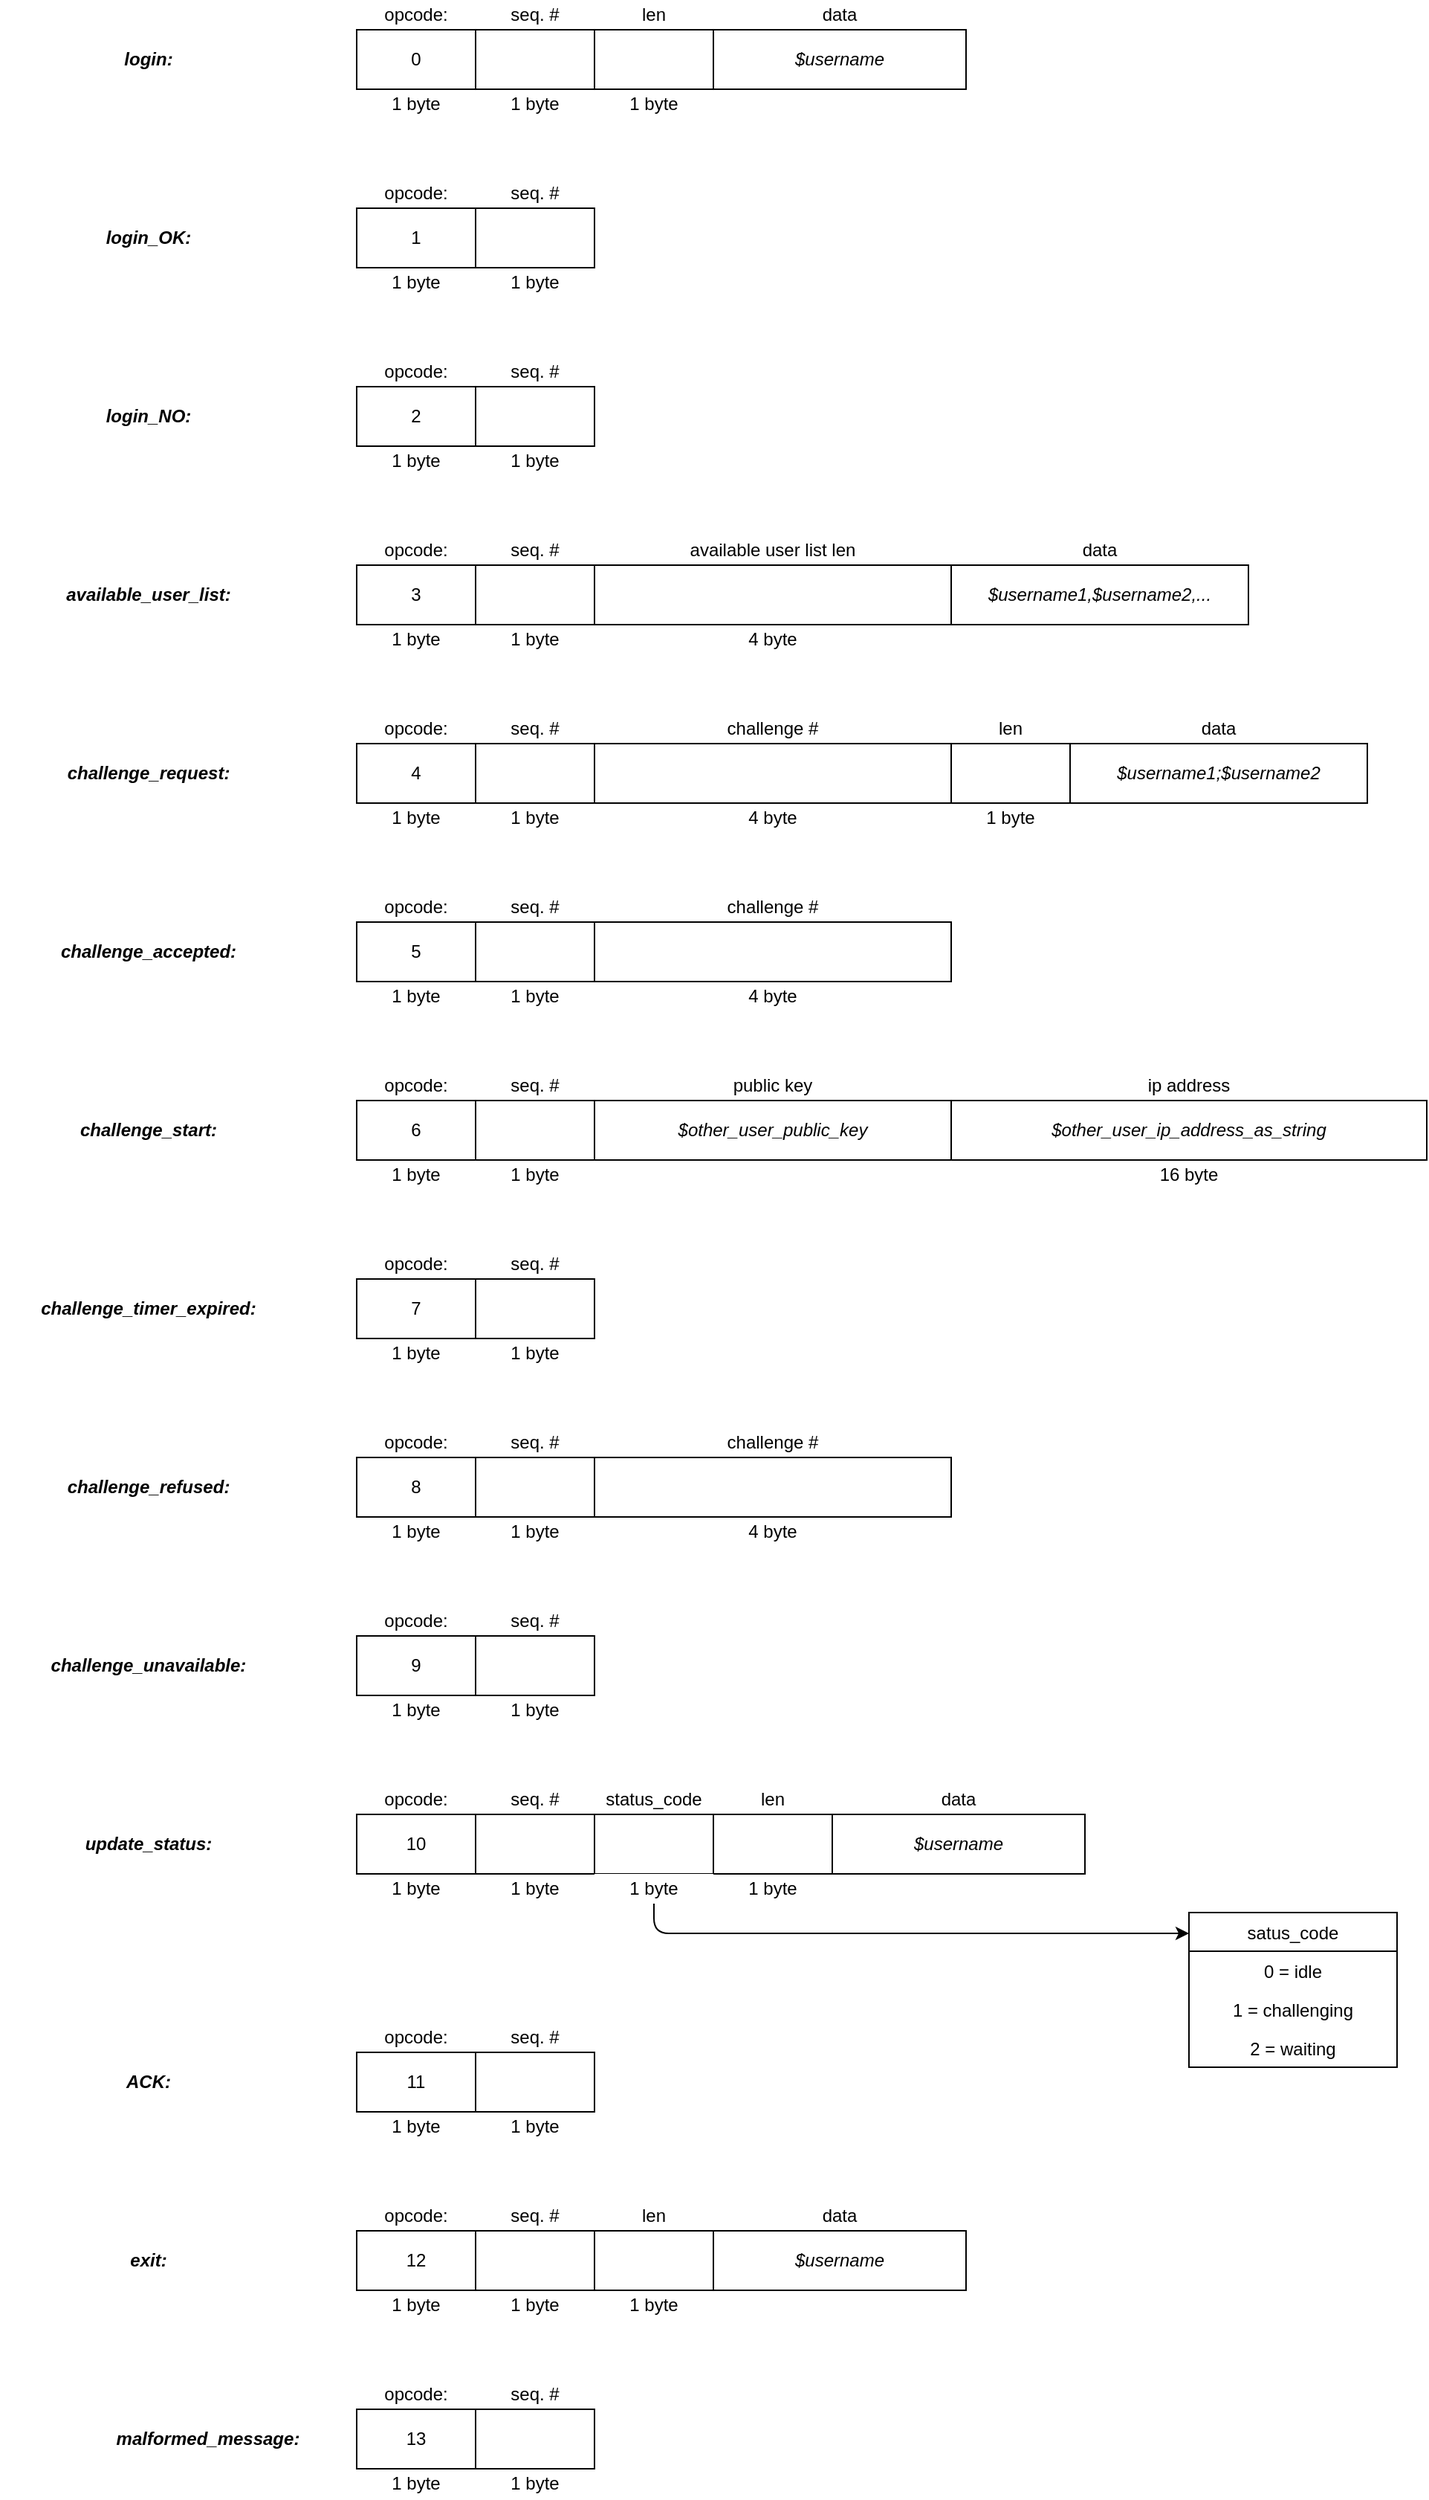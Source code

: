 <mxfile version="13.0.8" type="device"><diagram id="CCz6Jtgrd6yBdg9yYhOi" name="Page-1"><mxGraphModel dx="1997" dy="696" grid="1" gridSize="10" guides="1" tooltips="1" connect="1" arrows="1" fold="1" page="1" pageScale="1" pageWidth="827" pageHeight="1169" math="0" shadow="0"><root><mxCell id="0"/><mxCell id="1" parent="0"/><mxCell id="2hZfPi2KIrLaFZIVcfu8-1" value="&lt;b&gt;&lt;i&gt;login:&lt;/i&gt;&lt;/b&gt;" style="text;html=1;strokeColor=none;fillColor=none;align=center;verticalAlign=middle;whiteSpace=wrap;rounded=0;" vertex="1" parent="1"><mxGeometry x="-40" y="50" width="200" height="20" as="geometry"/></mxCell><mxCell id="2hZfPi2KIrLaFZIVcfu8-3" value="0" style="rounded=0;whiteSpace=wrap;html=1;" vertex="1" parent="1"><mxGeometry x="200" y="40" width="80" height="40" as="geometry"/></mxCell><mxCell id="2hZfPi2KIrLaFZIVcfu8-4" value="opcode:" style="text;html=1;strokeColor=none;fillColor=none;align=center;verticalAlign=middle;whiteSpace=wrap;rounded=0;" vertex="1" parent="1"><mxGeometry x="200" y="20" width="80" height="20" as="geometry"/></mxCell><mxCell id="2hZfPi2KIrLaFZIVcfu8-5" value="1 byte" style="text;html=1;strokeColor=none;fillColor=none;align=center;verticalAlign=middle;whiteSpace=wrap;rounded=0;" vertex="1" parent="1"><mxGeometry x="200" y="80" width="80" height="20" as="geometry"/></mxCell><mxCell id="2hZfPi2KIrLaFZIVcfu8-6" value="" style="rounded=0;whiteSpace=wrap;html=1;" vertex="1" parent="1"><mxGeometry x="280" y="40" width="80" height="40" as="geometry"/></mxCell><mxCell id="2hZfPi2KIrLaFZIVcfu8-7" value="seq. #" style="text;html=1;strokeColor=none;fillColor=none;align=center;verticalAlign=middle;whiteSpace=wrap;rounded=0;" vertex="1" parent="1"><mxGeometry x="280" y="20" width="80" height="20" as="geometry"/></mxCell><mxCell id="2hZfPi2KIrLaFZIVcfu8-8" value="1 byte" style="text;html=1;strokeColor=none;fillColor=none;align=center;verticalAlign=middle;whiteSpace=wrap;rounded=0;" vertex="1" parent="1"><mxGeometry x="280" y="80" width="80" height="20" as="geometry"/></mxCell><mxCell id="2hZfPi2KIrLaFZIVcfu8-9" value="" style="rounded=0;whiteSpace=wrap;html=1;" vertex="1" parent="1"><mxGeometry x="360" y="40" width="80" height="40" as="geometry"/></mxCell><mxCell id="2hZfPi2KIrLaFZIVcfu8-10" value="len" style="text;html=1;strokeColor=none;fillColor=none;align=center;verticalAlign=middle;whiteSpace=wrap;rounded=0;" vertex="1" parent="1"><mxGeometry x="360" y="20" width="80" height="20" as="geometry"/></mxCell><mxCell id="2hZfPi2KIrLaFZIVcfu8-11" value="1 byte" style="text;html=1;strokeColor=none;fillColor=none;align=center;verticalAlign=middle;whiteSpace=wrap;rounded=0;" vertex="1" parent="1"><mxGeometry x="360" y="80" width="80" height="20" as="geometry"/></mxCell><mxCell id="2hZfPi2KIrLaFZIVcfu8-12" value="&lt;i&gt;$username&lt;/i&gt;" style="rounded=0;whiteSpace=wrap;html=1;" vertex="1" parent="1"><mxGeometry x="440" y="40" width="170" height="40" as="geometry"/></mxCell><mxCell id="2hZfPi2KIrLaFZIVcfu8-13" value="data" style="text;html=1;strokeColor=none;fillColor=none;align=center;verticalAlign=middle;whiteSpace=wrap;rounded=0;" vertex="1" parent="1"><mxGeometry x="440" y="20" width="170" height="20" as="geometry"/></mxCell><mxCell id="2hZfPi2KIrLaFZIVcfu8-14" value="&lt;b&gt;&lt;i&gt;login_OK:&lt;/i&gt;&lt;/b&gt;" style="text;html=1;strokeColor=none;fillColor=none;align=center;verticalAlign=middle;whiteSpace=wrap;rounded=0;" vertex="1" parent="1"><mxGeometry x="-40" y="170" width="200" height="20" as="geometry"/></mxCell><mxCell id="2hZfPi2KIrLaFZIVcfu8-16" value="opcode:" style="text;html=1;strokeColor=none;fillColor=none;align=center;verticalAlign=middle;whiteSpace=wrap;rounded=0;" vertex="1" parent="1"><mxGeometry x="200" y="140" width="80" height="20" as="geometry"/></mxCell><mxCell id="2hZfPi2KIrLaFZIVcfu8-17" value="1" style="rounded=0;whiteSpace=wrap;html=1;" vertex="1" parent="1"><mxGeometry x="200" y="160" width="80" height="40" as="geometry"/></mxCell><mxCell id="2hZfPi2KIrLaFZIVcfu8-18" value="1 byte" style="text;html=1;strokeColor=none;fillColor=none;align=center;verticalAlign=middle;whiteSpace=wrap;rounded=0;" vertex="1" parent="1"><mxGeometry x="200" y="200" width="80" height="20" as="geometry"/></mxCell><mxCell id="2hZfPi2KIrLaFZIVcfu8-19" value="seq. #" style="text;html=1;strokeColor=none;fillColor=none;align=center;verticalAlign=middle;whiteSpace=wrap;rounded=0;" vertex="1" parent="1"><mxGeometry x="280" y="140" width="80" height="20" as="geometry"/></mxCell><mxCell id="2hZfPi2KIrLaFZIVcfu8-20" value="" style="rounded=0;whiteSpace=wrap;html=1;" vertex="1" parent="1"><mxGeometry x="280" y="160" width="80" height="40" as="geometry"/></mxCell><mxCell id="2hZfPi2KIrLaFZIVcfu8-21" value="1 byte" style="text;html=1;strokeColor=none;fillColor=none;align=center;verticalAlign=middle;whiteSpace=wrap;rounded=0;" vertex="1" parent="1"><mxGeometry x="280" y="200" width="80" height="20" as="geometry"/></mxCell><mxCell id="2hZfPi2KIrLaFZIVcfu8-22" value="&lt;b&gt;&lt;i&gt;login_NO:&lt;/i&gt;&lt;/b&gt;" style="text;html=1;strokeColor=none;fillColor=none;align=center;verticalAlign=middle;whiteSpace=wrap;rounded=0;" vertex="1" parent="1"><mxGeometry x="-40" y="290" width="200" height="20" as="geometry"/></mxCell><mxCell id="2hZfPi2KIrLaFZIVcfu8-23" value="opcode:" style="text;html=1;strokeColor=none;fillColor=none;align=center;verticalAlign=middle;whiteSpace=wrap;rounded=0;" vertex="1" parent="1"><mxGeometry x="200" y="260" width="80" height="20" as="geometry"/></mxCell><mxCell id="2hZfPi2KIrLaFZIVcfu8-24" value="2" style="rounded=0;whiteSpace=wrap;html=1;" vertex="1" parent="1"><mxGeometry x="200" y="280" width="80" height="40" as="geometry"/></mxCell><mxCell id="2hZfPi2KIrLaFZIVcfu8-25" value="1 byte" style="text;html=1;strokeColor=none;fillColor=none;align=center;verticalAlign=middle;whiteSpace=wrap;rounded=0;" vertex="1" parent="1"><mxGeometry x="200" y="320" width="80" height="20" as="geometry"/></mxCell><mxCell id="2hZfPi2KIrLaFZIVcfu8-26" value="seq. #" style="text;html=1;strokeColor=none;fillColor=none;align=center;verticalAlign=middle;whiteSpace=wrap;rounded=0;" vertex="1" parent="1"><mxGeometry x="280" y="260" width="80" height="20" as="geometry"/></mxCell><mxCell id="2hZfPi2KIrLaFZIVcfu8-27" value="" style="rounded=0;whiteSpace=wrap;html=1;" vertex="1" parent="1"><mxGeometry x="280" y="280" width="80" height="40" as="geometry"/></mxCell><mxCell id="2hZfPi2KIrLaFZIVcfu8-28" value="1 byte" style="text;html=1;strokeColor=none;fillColor=none;align=center;verticalAlign=middle;whiteSpace=wrap;rounded=0;" vertex="1" parent="1"><mxGeometry x="280" y="320" width="80" height="20" as="geometry"/></mxCell><mxCell id="2hZfPi2KIrLaFZIVcfu8-29" value="&lt;b&gt;&lt;i&gt;available_user_list:&lt;/i&gt;&lt;/b&gt;" style="text;html=1;strokeColor=none;fillColor=none;align=center;verticalAlign=middle;whiteSpace=wrap;rounded=0;" vertex="1" parent="1"><mxGeometry x="-40" y="410" width="200" height="20" as="geometry"/></mxCell><mxCell id="2hZfPi2KIrLaFZIVcfu8-30" value="opcode:" style="text;html=1;strokeColor=none;fillColor=none;align=center;verticalAlign=middle;whiteSpace=wrap;rounded=0;" vertex="1" parent="1"><mxGeometry x="200" y="380" width="80" height="20" as="geometry"/></mxCell><mxCell id="2hZfPi2KIrLaFZIVcfu8-31" value="3" style="rounded=0;whiteSpace=wrap;html=1;" vertex="1" parent="1"><mxGeometry x="200" y="400" width="80" height="40" as="geometry"/></mxCell><mxCell id="2hZfPi2KIrLaFZIVcfu8-32" value="1 byte" style="text;html=1;strokeColor=none;fillColor=none;align=center;verticalAlign=middle;whiteSpace=wrap;rounded=0;" vertex="1" parent="1"><mxGeometry x="200" y="440" width="80" height="20" as="geometry"/></mxCell><mxCell id="2hZfPi2KIrLaFZIVcfu8-33" value="seq. #" style="text;html=1;strokeColor=none;fillColor=none;align=center;verticalAlign=middle;whiteSpace=wrap;rounded=0;" vertex="1" parent="1"><mxGeometry x="280" y="380" width="80" height="20" as="geometry"/></mxCell><mxCell id="2hZfPi2KIrLaFZIVcfu8-34" value="" style="rounded=0;whiteSpace=wrap;html=1;" vertex="1" parent="1"><mxGeometry x="280" y="400" width="80" height="40" as="geometry"/></mxCell><mxCell id="2hZfPi2KIrLaFZIVcfu8-35" value="1 byte" style="text;html=1;strokeColor=none;fillColor=none;align=center;verticalAlign=middle;whiteSpace=wrap;rounded=0;" vertex="1" parent="1"><mxGeometry x="280" y="440" width="80" height="20" as="geometry"/></mxCell><mxCell id="2hZfPi2KIrLaFZIVcfu8-36" value="" style="rounded=0;whiteSpace=wrap;html=1;" vertex="1" parent="1"><mxGeometry x="360" y="400" width="240" height="40" as="geometry"/></mxCell><mxCell id="2hZfPi2KIrLaFZIVcfu8-37" value="available user list len" style="text;html=1;strokeColor=none;fillColor=none;align=center;verticalAlign=middle;whiteSpace=wrap;rounded=0;" vertex="1" parent="1"><mxGeometry x="360" y="380" width="240" height="20" as="geometry"/></mxCell><mxCell id="2hZfPi2KIrLaFZIVcfu8-38" value="4 byte" style="text;html=1;strokeColor=none;fillColor=none;align=center;verticalAlign=middle;whiteSpace=wrap;rounded=0;" vertex="1" parent="1"><mxGeometry x="360" y="440" width="240" height="20" as="geometry"/></mxCell><mxCell id="2hZfPi2KIrLaFZIVcfu8-39" value="&lt;i&gt;$username1,$username2,...&lt;/i&gt;" style="rounded=0;whiteSpace=wrap;html=1;" vertex="1" parent="1"><mxGeometry x="600" y="400" width="200" height="40" as="geometry"/></mxCell><mxCell id="2hZfPi2KIrLaFZIVcfu8-40" value="data" style="text;html=1;strokeColor=none;fillColor=none;align=center;verticalAlign=middle;whiteSpace=wrap;rounded=0;" vertex="1" parent="1"><mxGeometry x="600" y="380" width="200" height="20" as="geometry"/></mxCell><mxCell id="2hZfPi2KIrLaFZIVcfu8-41" value="&lt;i&gt;&lt;b&gt;challenge_request:&lt;/b&gt;&lt;/i&gt;" style="text;html=1;strokeColor=none;fillColor=none;align=center;verticalAlign=middle;whiteSpace=wrap;rounded=0;" vertex="1" parent="1"><mxGeometry x="-40" y="530" width="200" height="20" as="geometry"/></mxCell><mxCell id="2hZfPi2KIrLaFZIVcfu8-42" value="opcode:" style="text;html=1;strokeColor=none;fillColor=none;align=center;verticalAlign=middle;whiteSpace=wrap;rounded=0;" vertex="1" parent="1"><mxGeometry x="200" y="500" width="80" height="20" as="geometry"/></mxCell><mxCell id="2hZfPi2KIrLaFZIVcfu8-43" value="4" style="rounded=0;whiteSpace=wrap;html=1;" vertex="1" parent="1"><mxGeometry x="200" y="520" width="80" height="40" as="geometry"/></mxCell><mxCell id="2hZfPi2KIrLaFZIVcfu8-44" value="1 byte" style="text;html=1;strokeColor=none;fillColor=none;align=center;verticalAlign=middle;whiteSpace=wrap;rounded=0;" vertex="1" parent="1"><mxGeometry x="200" y="560" width="80" height="20" as="geometry"/></mxCell><mxCell id="2hZfPi2KIrLaFZIVcfu8-45" value="seq. #" style="text;html=1;strokeColor=none;fillColor=none;align=center;verticalAlign=middle;whiteSpace=wrap;rounded=0;" vertex="1" parent="1"><mxGeometry x="280" y="500" width="80" height="20" as="geometry"/></mxCell><mxCell id="2hZfPi2KIrLaFZIVcfu8-46" value="" style="rounded=0;whiteSpace=wrap;html=1;" vertex="1" parent="1"><mxGeometry x="280" y="520" width="80" height="40" as="geometry"/></mxCell><mxCell id="2hZfPi2KIrLaFZIVcfu8-47" value="1 byte" style="text;html=1;strokeColor=none;fillColor=none;align=center;verticalAlign=middle;whiteSpace=wrap;rounded=0;" vertex="1" parent="1"><mxGeometry x="280" y="560" width="80" height="20" as="geometry"/></mxCell><mxCell id="2hZfPi2KIrLaFZIVcfu8-48" value="challenge #" style="text;html=1;strokeColor=none;fillColor=none;align=center;verticalAlign=middle;whiteSpace=wrap;rounded=0;" vertex="1" parent="1"><mxGeometry x="360" y="500" width="240" height="20" as="geometry"/></mxCell><mxCell id="2hZfPi2KIrLaFZIVcfu8-49" value="" style="rounded=0;whiteSpace=wrap;html=1;" vertex="1" parent="1"><mxGeometry x="360" y="520" width="240" height="40" as="geometry"/></mxCell><mxCell id="2hZfPi2KIrLaFZIVcfu8-50" value="4 byte" style="text;html=1;strokeColor=none;fillColor=none;align=center;verticalAlign=middle;whiteSpace=wrap;rounded=0;" vertex="1" parent="1"><mxGeometry x="360" y="560" width="240" height="20" as="geometry"/></mxCell><mxCell id="2hZfPi2KIrLaFZIVcfu8-51" value="len" style="text;html=1;strokeColor=none;fillColor=none;align=center;verticalAlign=middle;whiteSpace=wrap;rounded=0;" vertex="1" parent="1"><mxGeometry x="600" y="500" width="80" height="20" as="geometry"/></mxCell><mxCell id="2hZfPi2KIrLaFZIVcfu8-52" value="" style="rounded=0;whiteSpace=wrap;html=1;" vertex="1" parent="1"><mxGeometry x="600" y="520" width="80" height="40" as="geometry"/></mxCell><mxCell id="2hZfPi2KIrLaFZIVcfu8-53" value="1 byte" style="text;html=1;strokeColor=none;fillColor=none;align=center;verticalAlign=middle;whiteSpace=wrap;rounded=0;" vertex="1" parent="1"><mxGeometry x="600" y="560" width="80" height="20" as="geometry"/></mxCell><mxCell id="2hZfPi2KIrLaFZIVcfu8-54" value="data" style="text;html=1;strokeColor=none;fillColor=none;align=center;verticalAlign=middle;whiteSpace=wrap;rounded=0;" vertex="1" parent="1"><mxGeometry x="680" y="500" width="200" height="20" as="geometry"/></mxCell><mxCell id="2hZfPi2KIrLaFZIVcfu8-55" value="&lt;i&gt;$username1;$username2&lt;/i&gt;" style="rounded=0;whiteSpace=wrap;html=1;" vertex="1" parent="1"><mxGeometry x="680" y="520" width="200" height="40" as="geometry"/></mxCell><mxCell id="2hZfPi2KIrLaFZIVcfu8-56" value="&lt;i&gt;&lt;b&gt;challenge_accepted:&lt;/b&gt;&lt;/i&gt;" style="text;html=1;strokeColor=none;fillColor=none;align=center;verticalAlign=middle;whiteSpace=wrap;rounded=0;" vertex="1" parent="1"><mxGeometry x="-40" y="650" width="200" height="20" as="geometry"/></mxCell><mxCell id="2hZfPi2KIrLaFZIVcfu8-57" value="opcode:" style="text;html=1;strokeColor=none;fillColor=none;align=center;verticalAlign=middle;whiteSpace=wrap;rounded=0;" vertex="1" parent="1"><mxGeometry x="200" y="620" width="80" height="20" as="geometry"/></mxCell><mxCell id="2hZfPi2KIrLaFZIVcfu8-58" value="5" style="rounded=0;whiteSpace=wrap;html=1;" vertex="1" parent="1"><mxGeometry x="200" y="640" width="80" height="40" as="geometry"/></mxCell><mxCell id="2hZfPi2KIrLaFZIVcfu8-59" value="1 byte" style="text;html=1;strokeColor=none;fillColor=none;align=center;verticalAlign=middle;whiteSpace=wrap;rounded=0;" vertex="1" parent="1"><mxGeometry x="200" y="680" width="80" height="20" as="geometry"/></mxCell><mxCell id="2hZfPi2KIrLaFZIVcfu8-60" value="seq. #" style="text;html=1;strokeColor=none;fillColor=none;align=center;verticalAlign=middle;whiteSpace=wrap;rounded=0;" vertex="1" parent="1"><mxGeometry x="280" y="620" width="80" height="20" as="geometry"/></mxCell><mxCell id="2hZfPi2KIrLaFZIVcfu8-61" value="" style="rounded=0;whiteSpace=wrap;html=1;" vertex="1" parent="1"><mxGeometry x="280" y="640" width="80" height="40" as="geometry"/></mxCell><mxCell id="2hZfPi2KIrLaFZIVcfu8-62" value="1 byte" style="text;html=1;strokeColor=none;fillColor=none;align=center;verticalAlign=middle;whiteSpace=wrap;rounded=0;" vertex="1" parent="1"><mxGeometry x="280" y="680" width="80" height="20" as="geometry"/></mxCell><mxCell id="2hZfPi2KIrLaFZIVcfu8-63" value="challenge #" style="text;html=1;strokeColor=none;fillColor=none;align=center;verticalAlign=middle;whiteSpace=wrap;rounded=0;" vertex="1" parent="1"><mxGeometry x="360" y="620" width="240" height="20" as="geometry"/></mxCell><mxCell id="2hZfPi2KIrLaFZIVcfu8-64" value="" style="rounded=0;whiteSpace=wrap;html=1;" vertex="1" parent="1"><mxGeometry x="360" y="640" width="240" height="40" as="geometry"/></mxCell><mxCell id="2hZfPi2KIrLaFZIVcfu8-65" value="4 byte" style="text;html=1;strokeColor=none;fillColor=none;align=center;verticalAlign=middle;whiteSpace=wrap;rounded=0;" vertex="1" parent="1"><mxGeometry x="360" y="680" width="240" height="20" as="geometry"/></mxCell><mxCell id="2hZfPi2KIrLaFZIVcfu8-66" value="&lt;i&gt;&lt;b&gt;challenge_start:&lt;/b&gt;&lt;/i&gt;" style="text;html=1;strokeColor=none;fillColor=none;align=center;verticalAlign=middle;whiteSpace=wrap;rounded=0;" vertex="1" parent="1"><mxGeometry x="-40" y="770" width="200" height="20" as="geometry"/></mxCell><mxCell id="2hZfPi2KIrLaFZIVcfu8-67" value="opcode:" style="text;html=1;strokeColor=none;fillColor=none;align=center;verticalAlign=middle;whiteSpace=wrap;rounded=0;" vertex="1" parent="1"><mxGeometry x="200" y="740" width="80" height="20" as="geometry"/></mxCell><mxCell id="2hZfPi2KIrLaFZIVcfu8-68" value="6" style="rounded=0;whiteSpace=wrap;html=1;" vertex="1" parent="1"><mxGeometry x="200" y="760" width="80" height="40" as="geometry"/></mxCell><mxCell id="2hZfPi2KIrLaFZIVcfu8-69" value="1 byte" style="text;html=1;strokeColor=none;fillColor=none;align=center;verticalAlign=middle;whiteSpace=wrap;rounded=0;" vertex="1" parent="1"><mxGeometry x="200" y="800" width="80" height="20" as="geometry"/></mxCell><mxCell id="2hZfPi2KIrLaFZIVcfu8-70" value="seq. #" style="text;html=1;strokeColor=none;fillColor=none;align=center;verticalAlign=middle;whiteSpace=wrap;rounded=0;" vertex="1" parent="1"><mxGeometry x="280" y="740" width="80" height="20" as="geometry"/></mxCell><mxCell id="2hZfPi2KIrLaFZIVcfu8-71" value="" style="rounded=0;whiteSpace=wrap;html=1;" vertex="1" parent="1"><mxGeometry x="280" y="760" width="80" height="40" as="geometry"/></mxCell><mxCell id="2hZfPi2KIrLaFZIVcfu8-72" value="1 byte" style="text;html=1;strokeColor=none;fillColor=none;align=center;verticalAlign=middle;whiteSpace=wrap;rounded=0;" vertex="1" parent="1"><mxGeometry x="280" y="800" width="80" height="20" as="geometry"/></mxCell><mxCell id="2hZfPi2KIrLaFZIVcfu8-74" value="&lt;i&gt;$other_user_public_key&lt;/i&gt;" style="rounded=0;whiteSpace=wrap;html=1;align=center;" vertex="1" parent="1"><mxGeometry x="360" y="760" width="240" height="40" as="geometry"/></mxCell><mxCell id="2hZfPi2KIrLaFZIVcfu8-75" value="public key" style="text;html=1;strokeColor=none;fillColor=none;align=center;verticalAlign=middle;whiteSpace=wrap;rounded=0;" vertex="1" parent="1"><mxGeometry x="360" y="740" width="240" height="20" as="geometry"/></mxCell><mxCell id="2hZfPi2KIrLaFZIVcfu8-76" value="&lt;i&gt;$other_user_ip_address_as_string&lt;/i&gt;" style="rounded=0;whiteSpace=wrap;html=1;align=center;" vertex="1" parent="1"><mxGeometry x="600" y="760" width="320" height="40" as="geometry"/></mxCell><mxCell id="2hZfPi2KIrLaFZIVcfu8-77" value="ip address" style="text;html=1;strokeColor=none;fillColor=none;align=center;verticalAlign=middle;whiteSpace=wrap;rounded=0;" vertex="1" parent="1"><mxGeometry x="600" y="740" width="320" height="20" as="geometry"/></mxCell><mxCell id="2hZfPi2KIrLaFZIVcfu8-78" value="16 byte" style="text;html=1;strokeColor=none;fillColor=none;align=center;verticalAlign=middle;whiteSpace=wrap;rounded=0;" vertex="1" parent="1"><mxGeometry x="600" y="800" width="320" height="20" as="geometry"/></mxCell><mxCell id="2hZfPi2KIrLaFZIVcfu8-79" value="&lt;i&gt;&lt;b&gt;challenge_timer_expired:&lt;/b&gt;&lt;/i&gt;" style="text;html=1;strokeColor=none;fillColor=none;align=center;verticalAlign=middle;whiteSpace=wrap;rounded=0;" vertex="1" parent="1"><mxGeometry x="-40" y="890" width="200" height="20" as="geometry"/></mxCell><mxCell id="2hZfPi2KIrLaFZIVcfu8-80" value="opcode:" style="text;html=1;strokeColor=none;fillColor=none;align=center;verticalAlign=middle;whiteSpace=wrap;rounded=0;" vertex="1" parent="1"><mxGeometry x="200" y="860" width="80" height="20" as="geometry"/></mxCell><mxCell id="2hZfPi2KIrLaFZIVcfu8-81" value="7" style="rounded=0;whiteSpace=wrap;html=1;" vertex="1" parent="1"><mxGeometry x="200" y="880" width="80" height="40" as="geometry"/></mxCell><mxCell id="2hZfPi2KIrLaFZIVcfu8-82" value="1 byte" style="text;html=1;strokeColor=none;fillColor=none;align=center;verticalAlign=middle;whiteSpace=wrap;rounded=0;" vertex="1" parent="1"><mxGeometry x="200" y="920" width="80" height="20" as="geometry"/></mxCell><mxCell id="2hZfPi2KIrLaFZIVcfu8-83" value="seq. #" style="text;html=1;strokeColor=none;fillColor=none;align=center;verticalAlign=middle;whiteSpace=wrap;rounded=0;" vertex="1" parent="1"><mxGeometry x="280" y="860" width="80" height="20" as="geometry"/></mxCell><mxCell id="2hZfPi2KIrLaFZIVcfu8-84" value="" style="rounded=0;whiteSpace=wrap;html=1;" vertex="1" parent="1"><mxGeometry x="280" y="880" width="80" height="40" as="geometry"/></mxCell><mxCell id="2hZfPi2KIrLaFZIVcfu8-85" value="1 byte" style="text;html=1;strokeColor=none;fillColor=none;align=center;verticalAlign=middle;whiteSpace=wrap;rounded=0;" vertex="1" parent="1"><mxGeometry x="280" y="920" width="80" height="20" as="geometry"/></mxCell><mxCell id="2hZfPi2KIrLaFZIVcfu8-86" value="&lt;i&gt;&lt;b&gt;challenge_refused:&lt;/b&gt;&lt;/i&gt;" style="text;html=1;strokeColor=none;fillColor=none;align=center;verticalAlign=middle;whiteSpace=wrap;rounded=0;" vertex="1" parent="1"><mxGeometry x="-40" y="1010" width="200" height="20" as="geometry"/></mxCell><mxCell id="2hZfPi2KIrLaFZIVcfu8-87" value="opcode:" style="text;html=1;strokeColor=none;fillColor=none;align=center;verticalAlign=middle;whiteSpace=wrap;rounded=0;" vertex="1" parent="1"><mxGeometry x="200" y="980" width="80" height="20" as="geometry"/></mxCell><mxCell id="2hZfPi2KIrLaFZIVcfu8-88" value="8" style="rounded=0;whiteSpace=wrap;html=1;" vertex="1" parent="1"><mxGeometry x="200" y="1000" width="80" height="40" as="geometry"/></mxCell><mxCell id="2hZfPi2KIrLaFZIVcfu8-89" value="1 byte" style="text;html=1;strokeColor=none;fillColor=none;align=center;verticalAlign=middle;whiteSpace=wrap;rounded=0;" vertex="1" parent="1"><mxGeometry x="200" y="1040" width="80" height="20" as="geometry"/></mxCell><mxCell id="2hZfPi2KIrLaFZIVcfu8-90" value="seq. #" style="text;html=1;strokeColor=none;fillColor=none;align=center;verticalAlign=middle;whiteSpace=wrap;rounded=0;" vertex="1" parent="1"><mxGeometry x="280" y="980" width="80" height="20" as="geometry"/></mxCell><mxCell id="2hZfPi2KIrLaFZIVcfu8-91" value="" style="rounded=0;whiteSpace=wrap;html=1;" vertex="1" parent="1"><mxGeometry x="280" y="1000" width="80" height="40" as="geometry"/></mxCell><mxCell id="2hZfPi2KIrLaFZIVcfu8-92" value="1 byte" style="text;html=1;strokeColor=none;fillColor=none;align=center;verticalAlign=middle;whiteSpace=wrap;rounded=0;" vertex="1" parent="1"><mxGeometry x="280" y="1040" width="80" height="20" as="geometry"/></mxCell><mxCell id="2hZfPi2KIrLaFZIVcfu8-93" value="challenge #" style="text;html=1;strokeColor=none;fillColor=none;align=center;verticalAlign=middle;whiteSpace=wrap;rounded=0;" vertex="1" parent="1"><mxGeometry x="360" y="980" width="240" height="20" as="geometry"/></mxCell><mxCell id="2hZfPi2KIrLaFZIVcfu8-94" value="" style="rounded=0;whiteSpace=wrap;html=1;" vertex="1" parent="1"><mxGeometry x="360" y="1000" width="240" height="40" as="geometry"/></mxCell><mxCell id="2hZfPi2KIrLaFZIVcfu8-95" value="4 byte" style="text;html=1;strokeColor=none;fillColor=none;align=center;verticalAlign=middle;whiteSpace=wrap;rounded=0;" vertex="1" parent="1"><mxGeometry x="360" y="1040" width="240" height="20" as="geometry"/></mxCell><mxCell id="2hZfPi2KIrLaFZIVcfu8-96" value="&lt;i&gt;&lt;b&gt;challenge_unavailable:&lt;/b&gt;&lt;/i&gt;" style="text;html=1;strokeColor=none;fillColor=none;align=center;verticalAlign=middle;whiteSpace=wrap;rounded=0;" vertex="1" parent="1"><mxGeometry x="-40" y="1130" width="200" height="20" as="geometry"/></mxCell><mxCell id="2hZfPi2KIrLaFZIVcfu8-97" value="opcode:" style="text;html=1;strokeColor=none;fillColor=none;align=center;verticalAlign=middle;whiteSpace=wrap;rounded=0;" vertex="1" parent="1"><mxGeometry x="200" y="1100" width="80" height="20" as="geometry"/></mxCell><mxCell id="2hZfPi2KIrLaFZIVcfu8-98" value="9" style="rounded=0;whiteSpace=wrap;html=1;" vertex="1" parent="1"><mxGeometry x="200" y="1120" width="80" height="40" as="geometry"/></mxCell><mxCell id="2hZfPi2KIrLaFZIVcfu8-99" value="1 byte" style="text;html=1;strokeColor=none;fillColor=none;align=center;verticalAlign=middle;whiteSpace=wrap;rounded=0;" vertex="1" parent="1"><mxGeometry x="200" y="1160" width="80" height="20" as="geometry"/></mxCell><mxCell id="2hZfPi2KIrLaFZIVcfu8-100" value="seq. #" style="text;html=1;strokeColor=none;fillColor=none;align=center;verticalAlign=middle;whiteSpace=wrap;rounded=0;" vertex="1" parent="1"><mxGeometry x="280" y="1100" width="80" height="20" as="geometry"/></mxCell><mxCell id="2hZfPi2KIrLaFZIVcfu8-101" value="" style="rounded=0;whiteSpace=wrap;html=1;" vertex="1" parent="1"><mxGeometry x="280" y="1120" width="80" height="40" as="geometry"/></mxCell><mxCell id="2hZfPi2KIrLaFZIVcfu8-102" value="1 byte" style="text;html=1;strokeColor=none;fillColor=none;align=center;verticalAlign=middle;whiteSpace=wrap;rounded=0;" vertex="1" parent="1"><mxGeometry x="280" y="1160" width="80" height="20" as="geometry"/></mxCell><mxCell id="2hZfPi2KIrLaFZIVcfu8-103" value="&lt;b&gt;&lt;i&gt;ACK:&lt;/i&gt;&lt;/b&gt;" style="text;html=1;strokeColor=none;fillColor=none;align=center;verticalAlign=middle;whiteSpace=wrap;rounded=0;" vertex="1" parent="1"><mxGeometry x="-40" y="1410" width="200" height="20" as="geometry"/></mxCell><mxCell id="2hZfPi2KIrLaFZIVcfu8-104" value="opcode:" style="text;html=1;strokeColor=none;fillColor=none;align=center;verticalAlign=middle;whiteSpace=wrap;rounded=0;" vertex="1" parent="1"><mxGeometry x="200" y="1380" width="80" height="20" as="geometry"/></mxCell><mxCell id="2hZfPi2KIrLaFZIVcfu8-105" value="11" style="rounded=0;whiteSpace=wrap;html=1;" vertex="1" parent="1"><mxGeometry x="200" y="1400" width="80" height="40" as="geometry"/></mxCell><mxCell id="2hZfPi2KIrLaFZIVcfu8-106" value="1 byte" style="text;html=1;strokeColor=none;fillColor=none;align=center;verticalAlign=middle;whiteSpace=wrap;rounded=0;" vertex="1" parent="1"><mxGeometry x="200" y="1440" width="80" height="20" as="geometry"/></mxCell><mxCell id="2hZfPi2KIrLaFZIVcfu8-107" value="seq. #" style="text;html=1;strokeColor=none;fillColor=none;align=center;verticalAlign=middle;whiteSpace=wrap;rounded=0;" vertex="1" parent="1"><mxGeometry x="280" y="1380" width="80" height="20" as="geometry"/></mxCell><mxCell id="2hZfPi2KIrLaFZIVcfu8-108" value="" style="rounded=0;whiteSpace=wrap;html=1;" vertex="1" parent="1"><mxGeometry x="280" y="1400" width="80" height="40" as="geometry"/></mxCell><mxCell id="2hZfPi2KIrLaFZIVcfu8-109" value="1 byte" style="text;html=1;strokeColor=none;fillColor=none;align=center;verticalAlign=middle;whiteSpace=wrap;rounded=0;" vertex="1" parent="1"><mxGeometry x="280" y="1440" width="80" height="20" as="geometry"/></mxCell><mxCell id="2hZfPi2KIrLaFZIVcfu8-110" value="&lt;b&gt;&lt;i&gt;update_status:&lt;/i&gt;&lt;/b&gt;" style="text;html=1;strokeColor=none;fillColor=none;align=center;verticalAlign=middle;whiteSpace=wrap;rounded=0;" vertex="1" parent="1"><mxGeometry x="-40" y="1250" width="200" height="20" as="geometry"/></mxCell><mxCell id="2hZfPi2KIrLaFZIVcfu8-111" value="10" style="rounded=0;whiteSpace=wrap;html=1;" vertex="1" parent="1"><mxGeometry x="200" y="1240" width="80" height="40" as="geometry"/></mxCell><mxCell id="2hZfPi2KIrLaFZIVcfu8-112" value="opcode:" style="text;html=1;strokeColor=none;fillColor=none;align=center;verticalAlign=middle;whiteSpace=wrap;rounded=0;" vertex="1" parent="1"><mxGeometry x="200" y="1220" width="80" height="20" as="geometry"/></mxCell><mxCell id="2hZfPi2KIrLaFZIVcfu8-113" value="1 byte" style="text;html=1;strokeColor=none;fillColor=none;align=center;verticalAlign=middle;whiteSpace=wrap;rounded=0;" vertex="1" parent="1"><mxGeometry x="200" y="1280" width="80" height="20" as="geometry"/></mxCell><mxCell id="2hZfPi2KIrLaFZIVcfu8-114" value="" style="rounded=0;whiteSpace=wrap;html=1;" vertex="1" parent="1"><mxGeometry x="280" y="1240" width="80" height="40" as="geometry"/></mxCell><mxCell id="2hZfPi2KIrLaFZIVcfu8-115" value="seq. #" style="text;html=1;strokeColor=none;fillColor=none;align=center;verticalAlign=middle;whiteSpace=wrap;rounded=0;" vertex="1" parent="1"><mxGeometry x="280" y="1220" width="80" height="20" as="geometry"/></mxCell><mxCell id="2hZfPi2KIrLaFZIVcfu8-116" value="1 byte" style="text;html=1;strokeColor=none;fillColor=none;align=center;verticalAlign=middle;whiteSpace=wrap;rounded=0;" vertex="1" parent="1"><mxGeometry x="280" y="1280" width="80" height="20" as="geometry"/></mxCell><mxCell id="2hZfPi2KIrLaFZIVcfu8-117" value="" style="rounded=0;whiteSpace=wrap;html=1;" vertex="1" parent="1"><mxGeometry x="440" y="1240" width="80" height="40" as="geometry"/></mxCell><mxCell id="2hZfPi2KIrLaFZIVcfu8-118" value="len" style="text;html=1;strokeColor=none;fillColor=none;align=center;verticalAlign=middle;whiteSpace=wrap;rounded=0;" vertex="1" parent="1"><mxGeometry x="440" y="1220" width="80" height="20" as="geometry"/></mxCell><mxCell id="2hZfPi2KIrLaFZIVcfu8-119" value="1 byte" style="text;html=1;strokeColor=none;fillColor=none;align=center;verticalAlign=middle;whiteSpace=wrap;rounded=0;" vertex="1" parent="1"><mxGeometry x="440" y="1280" width="80" height="20" as="geometry"/></mxCell><mxCell id="2hZfPi2KIrLaFZIVcfu8-120" value="&lt;i&gt;$username&lt;/i&gt;" style="rounded=0;whiteSpace=wrap;html=1;" vertex="1" parent="1"><mxGeometry x="520" y="1240" width="170" height="40" as="geometry"/></mxCell><mxCell id="2hZfPi2KIrLaFZIVcfu8-121" value="data" style="text;html=1;strokeColor=none;fillColor=none;align=center;verticalAlign=middle;whiteSpace=wrap;rounded=0;" vertex="1" parent="1"><mxGeometry x="520" y="1220" width="170" height="20" as="geometry"/></mxCell><mxCell id="2hZfPi2KIrLaFZIVcfu8-122" value="" style="rounded=0;whiteSpace=wrap;html=1;align=center;" vertex="1" parent="1"><mxGeometry x="360" y="1240" width="80" height="40" as="geometry"/></mxCell><mxCell id="2hZfPi2KIrLaFZIVcfu8-123" value="status_code" style="text;html=1;strokeColor=none;fillColor=none;align=center;verticalAlign=middle;whiteSpace=wrap;rounded=0;" vertex="1" parent="1"><mxGeometry x="360" y="1220" width="80" height="20" as="geometry"/></mxCell><mxCell id="2hZfPi2KIrLaFZIVcfu8-125" value="" style="endArrow=classic;html=1;" edge="1" parent="1" source="2hZfPi2KIrLaFZIVcfu8-122"><mxGeometry width="50" height="50" relative="1" as="geometry"><mxPoint x="590" y="1380" as="sourcePoint"/><mxPoint x="760" y="1320" as="targetPoint"/><Array as="points"><mxPoint x="400" y="1320"/></Array></mxGeometry></mxCell><mxCell id="2hZfPi2KIrLaFZIVcfu8-124" value="1 byte" style="text;html=1;align=center;verticalAlign=middle;whiteSpace=wrap;rounded=0;fillColor=#FFFFFF;" vertex="1" parent="1"><mxGeometry x="360" y="1280" width="80" height="20" as="geometry"/></mxCell><mxCell id="2hZfPi2KIrLaFZIVcfu8-127" value="satus_code" style="swimlane;fontStyle=0;childLayout=stackLayout;horizontal=1;startSize=26;fillColor=none;horizontalStack=0;resizeParent=1;resizeParentMax=0;resizeLast=0;collapsible=1;marginBottom=0;align=center;" vertex="1" parent="1"><mxGeometry x="760" y="1306" width="140" height="104" as="geometry"/></mxCell><mxCell id="2hZfPi2KIrLaFZIVcfu8-128" value="0 = idle" style="text;strokeColor=none;fillColor=none;align=center;verticalAlign=top;spacingLeft=4;spacingRight=4;overflow=hidden;rotatable=0;points=[[0,0.5],[1,0.5]];portConstraint=eastwest;" vertex="1" parent="2hZfPi2KIrLaFZIVcfu8-127"><mxGeometry y="26" width="140" height="26" as="geometry"/></mxCell><mxCell id="2hZfPi2KIrLaFZIVcfu8-129" value="1 = challenging" style="text;strokeColor=none;fillColor=none;align=center;verticalAlign=top;spacingLeft=4;spacingRight=4;overflow=hidden;rotatable=0;points=[[0,0.5],[1,0.5]];portConstraint=eastwest;" vertex="1" parent="2hZfPi2KIrLaFZIVcfu8-127"><mxGeometry y="52" width="140" height="26" as="geometry"/></mxCell><mxCell id="2hZfPi2KIrLaFZIVcfu8-130" value="2 = waiting" style="text;strokeColor=none;fillColor=none;align=center;verticalAlign=top;spacingLeft=4;spacingRight=4;overflow=hidden;rotatable=0;points=[[0,0.5],[1,0.5]];portConstraint=eastwest;" vertex="1" parent="2hZfPi2KIrLaFZIVcfu8-127"><mxGeometry y="78" width="140" height="26" as="geometry"/></mxCell><mxCell id="2hZfPi2KIrLaFZIVcfu8-131" value="&lt;i&gt;&lt;b&gt;exit:&lt;/b&gt;&lt;/i&gt;" style="text;html=1;strokeColor=none;fillColor=none;align=center;verticalAlign=middle;whiteSpace=wrap;rounded=0;" vertex="1" parent="1"><mxGeometry x="-40" y="1530" width="200" height="20" as="geometry"/></mxCell><mxCell id="2hZfPi2KIrLaFZIVcfu8-132" value="opcode:" style="text;html=1;strokeColor=none;fillColor=none;align=center;verticalAlign=middle;whiteSpace=wrap;rounded=0;" vertex="1" parent="1"><mxGeometry x="200" y="1500" width="80" height="20" as="geometry"/></mxCell><mxCell id="2hZfPi2KIrLaFZIVcfu8-133" value="12" style="rounded=0;whiteSpace=wrap;html=1;" vertex="1" parent="1"><mxGeometry x="200" y="1520" width="80" height="40" as="geometry"/></mxCell><mxCell id="2hZfPi2KIrLaFZIVcfu8-134" value="1 byte" style="text;html=1;strokeColor=none;fillColor=none;align=center;verticalAlign=middle;whiteSpace=wrap;rounded=0;" vertex="1" parent="1"><mxGeometry x="200" y="1560" width="80" height="20" as="geometry"/></mxCell><mxCell id="2hZfPi2KIrLaFZIVcfu8-135" value="seq. #" style="text;html=1;strokeColor=none;fillColor=none;align=center;verticalAlign=middle;whiteSpace=wrap;rounded=0;" vertex="1" parent="1"><mxGeometry x="280" y="1500" width="80" height="20" as="geometry"/></mxCell><mxCell id="2hZfPi2KIrLaFZIVcfu8-136" value="" style="rounded=0;whiteSpace=wrap;html=1;" vertex="1" parent="1"><mxGeometry x="280" y="1520" width="80" height="40" as="geometry"/></mxCell><mxCell id="2hZfPi2KIrLaFZIVcfu8-137" value="1 byte" style="text;html=1;strokeColor=none;fillColor=none;align=center;verticalAlign=middle;whiteSpace=wrap;rounded=0;" vertex="1" parent="1"><mxGeometry x="280" y="1560" width="80" height="20" as="geometry"/></mxCell><mxCell id="2hZfPi2KIrLaFZIVcfu8-138" value="len" style="text;html=1;strokeColor=none;fillColor=none;align=center;verticalAlign=middle;whiteSpace=wrap;rounded=0;" vertex="1" parent="1"><mxGeometry x="360" y="1500" width="80" height="20" as="geometry"/></mxCell><mxCell id="2hZfPi2KIrLaFZIVcfu8-139" value="" style="rounded=0;whiteSpace=wrap;html=1;" vertex="1" parent="1"><mxGeometry x="360" y="1520" width="80" height="40" as="geometry"/></mxCell><mxCell id="2hZfPi2KIrLaFZIVcfu8-140" value="1 byte" style="text;html=1;strokeColor=none;fillColor=none;align=center;verticalAlign=middle;whiteSpace=wrap;rounded=0;" vertex="1" parent="1"><mxGeometry x="360" y="1560" width="80" height="20" as="geometry"/></mxCell><mxCell id="2hZfPi2KIrLaFZIVcfu8-141" value="data" style="text;html=1;strokeColor=none;fillColor=none;align=center;verticalAlign=middle;whiteSpace=wrap;rounded=0;" vertex="1" parent="1"><mxGeometry x="440" y="1500" width="170" height="20" as="geometry"/></mxCell><mxCell id="2hZfPi2KIrLaFZIVcfu8-142" value="&lt;i&gt;$username&lt;/i&gt;" style="rounded=0;whiteSpace=wrap;html=1;" vertex="1" parent="1"><mxGeometry x="440" y="1520" width="170" height="40" as="geometry"/></mxCell><mxCell id="2hZfPi2KIrLaFZIVcfu8-143" value="&lt;i&gt;&lt;b&gt;malformed_message:&lt;/b&gt;&lt;/i&gt;" style="text;html=1;strokeColor=none;fillColor=none;align=center;verticalAlign=middle;whiteSpace=wrap;rounded=0;" vertex="1" parent="1"><mxGeometry y="1650" width="200" height="20" as="geometry"/></mxCell><mxCell id="2hZfPi2KIrLaFZIVcfu8-144" value="opcode:" style="text;html=1;strokeColor=none;fillColor=none;align=center;verticalAlign=middle;whiteSpace=wrap;rounded=0;" vertex="1" parent="1"><mxGeometry x="200" y="1620" width="80" height="20" as="geometry"/></mxCell><mxCell id="2hZfPi2KIrLaFZIVcfu8-145" value="13" style="rounded=0;whiteSpace=wrap;html=1;" vertex="1" parent="1"><mxGeometry x="200" y="1640" width="80" height="40" as="geometry"/></mxCell><mxCell id="2hZfPi2KIrLaFZIVcfu8-146" value="1 byte" style="text;html=1;strokeColor=none;fillColor=none;align=center;verticalAlign=middle;whiteSpace=wrap;rounded=0;" vertex="1" parent="1"><mxGeometry x="200" y="1680" width="80" height="20" as="geometry"/></mxCell><mxCell id="2hZfPi2KIrLaFZIVcfu8-147" value="seq. #" style="text;html=1;strokeColor=none;fillColor=none;align=center;verticalAlign=middle;whiteSpace=wrap;rounded=0;" vertex="1" parent="1"><mxGeometry x="280" y="1620" width="80" height="20" as="geometry"/></mxCell><mxCell id="2hZfPi2KIrLaFZIVcfu8-148" value="" style="rounded=0;whiteSpace=wrap;html=1;" vertex="1" parent="1"><mxGeometry x="280" y="1640" width="80" height="40" as="geometry"/></mxCell><mxCell id="2hZfPi2KIrLaFZIVcfu8-149" value="1 byte" style="text;html=1;strokeColor=none;fillColor=none;align=center;verticalAlign=middle;whiteSpace=wrap;rounded=0;" vertex="1" parent="1"><mxGeometry x="280" y="1680" width="80" height="20" as="geometry"/></mxCell></root></mxGraphModel></diagram></mxfile>